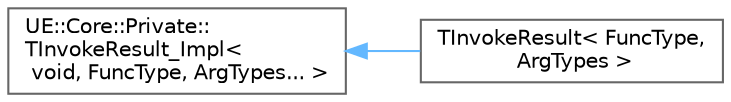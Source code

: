 digraph "Graphical Class Hierarchy"
{
 // INTERACTIVE_SVG=YES
 // LATEX_PDF_SIZE
  bgcolor="transparent";
  edge [fontname=Helvetica,fontsize=10,labelfontname=Helvetica,labelfontsize=10];
  node [fontname=Helvetica,fontsize=10,shape=box,height=0.2,width=0.4];
  rankdir="LR";
  Node0 [id="Node000000",label="UE::Core::Private::\lTInvokeResult_Impl\<\l void, FuncType, ArgTypes... \>",height=0.2,width=0.4,color="grey40", fillcolor="white", style="filled",URL="$de/d30/structUE_1_1Core_1_1Private_1_1TInvokeResult__Impl.html",tooltip=" "];
  Node0 -> Node1 [id="edge9055_Node000000_Node000001",dir="back",color="steelblue1",style="solid",tooltip=" "];
  Node1 [id="Node000001",label="TInvokeResult\< FuncType,\l ArgTypes \>",height=0.2,width=0.4,color="grey40", fillcolor="white", style="filled",URL="$db/de6/structTInvokeResult.html",tooltip="Trait for the type of the result when invoking a callable with the given argument types."];
}
